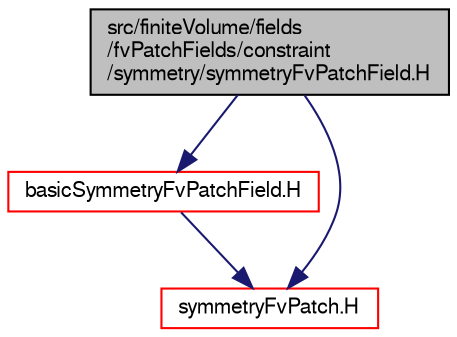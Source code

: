 digraph "src/finiteVolume/fields/fvPatchFields/constraint/symmetry/symmetryFvPatchField.H"
{
  bgcolor="transparent";
  edge [fontname="FreeSans",fontsize="10",labelfontname="FreeSans",labelfontsize="10"];
  node [fontname="FreeSans",fontsize="10",shape=record];
  Node0 [label="src/finiteVolume/fields\l/fvPatchFields/constraint\l/symmetry/symmetryFvPatchField.H",height=0.2,width=0.4,color="black", fillcolor="grey75", style="filled", fontcolor="black"];
  Node0 -> Node1 [color="midnightblue",fontsize="10",style="solid",fontname="FreeSans"];
  Node1 [label="basicSymmetryFvPatchField.H",height=0.2,width=0.4,color="red",URL="$a01406.html"];
  Node1 -> Node189 [color="midnightblue",fontsize="10",style="solid",fontname="FreeSans"];
  Node189 [label="symmetryFvPatch.H",height=0.2,width=0.4,color="red",URL="$a03632.html"];
  Node0 -> Node189 [color="midnightblue",fontsize="10",style="solid",fontname="FreeSans"];
}
